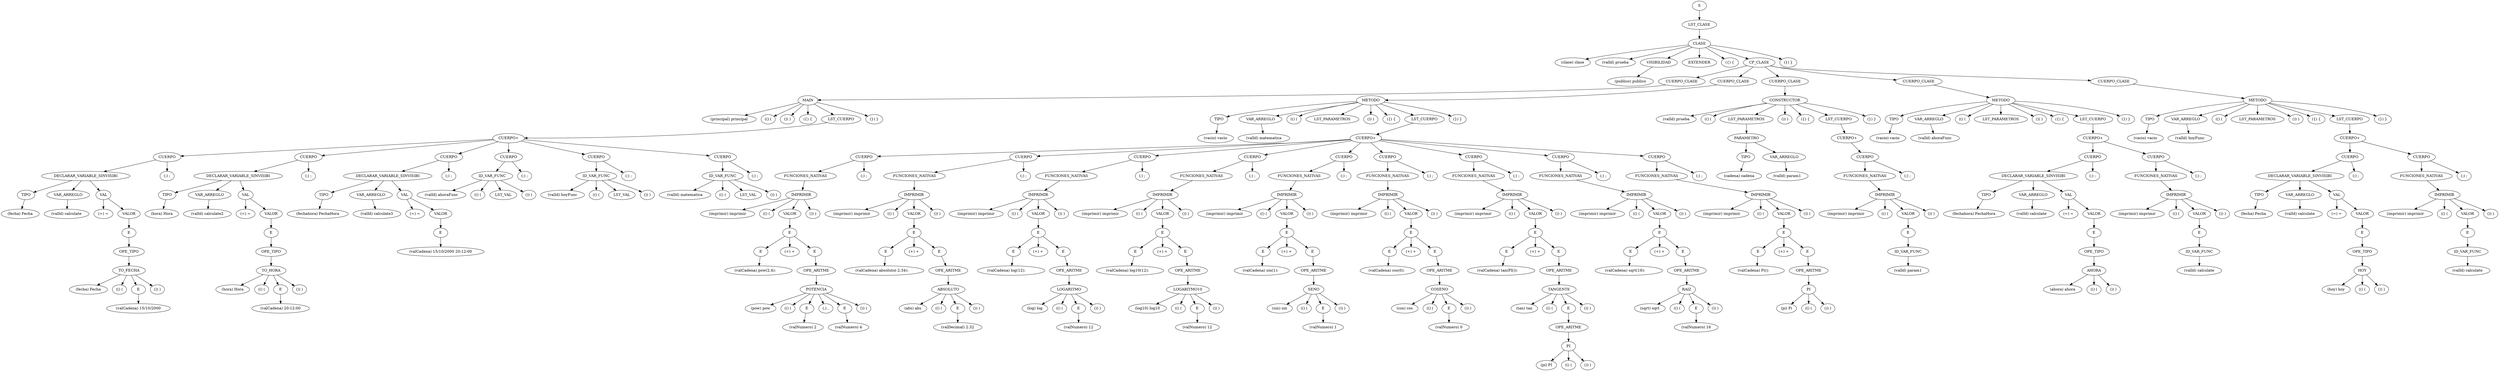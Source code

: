 digraph G{
32789387[label="S"];
32789387->26669028;
26669028[label="LST_CLASE"];
26669028->38694667;
38694667[label="CLASE"];
38694667->12707688;
12707688[label="(clase) clase"];
38694667->47260332;
47260332[label="(valId) prueba"];
38694667->22689808;
22689808[label="VISIBILIDAD"];
22689808->2881685;
2881685[label="(publico) publico"];
38694667->25935173;
25935173[label="EXTENDER"];
38694667->32089967;
32089967[label="({) {"];
38694667->20374254;
20374254[label="CP_CLASE"];
20374254->49150562;
49150562[label="CUERPO_CLASE"];
49150562->39701876;
39701876[label="MAIN"];
39701876->21772565;
21772565[label="(principal) principal"];
39701876->61735358;
61735358[label="(() ("];
39701876->18747312;
18747312[label="()) )"];
39701876->34508084;
34508084[label="({) {"];
39701876->42137308;
42137308[label="LST_CUERPO"];
42137308->43691456;
43691456[label="CUERPO+"];
43691456->57678784;
57678784[label="CUERPO"];
57678784->49347015;
49347015[label="DECLARAR_VARIABLE_SINVISIBI"];
49347015->41469957;
41469957[label="TIPO"];
41469957->37685299;
37685299[label="(fecha) Fecha"];
49347015->3623379;
3623379[label="VAR_ARREGLO"];
3623379->32610412;
32610412[label="(valId) calculate"];
49347015->25058257;
25058257[label="VAL"];
25058257->24197721;
24197721[label="(=) ="];
25058257->16452903;
16452903[label="VALOR"];
16452903->13858403;
13858403[label="E"];
13858403->57616766;
57616766[label="OPE_TIPO"];
57616766->48788849;
48788849[label="TO_FECHA"];
48788849->36446461;
36446461[label="(fecha) Fecha"];
48788849->59582700;
59582700[label="(() ("];
48788849->66482253;
66482253[label="E"];
66482253->61469371;
61469371[label="(valCadena) 15/10/2000"];
48788849->16353430;
16353430[label="()) )"];
57678784->12963143;
12963143[label="(;) ;"];
43691456->49559423;
49559423[label="CUERPO"];
49559423->43381623;
43381623[label="DECLARAR_VARIABLE_SINVISIBI"];
43381623->54890288;
54890288[label="TIPO"];
54890288->24250547;
24250547[label="(hora) Hora"];
43381623->16928338;
16928338[label="VAR_ARREGLO"];
16928338->18137316;
18137316[label="(valId) calculate2"];
43381623->29018124;
29018124[label="VAL"];
29018124->59836530;
59836530[label="(=) ="];
29018124->1657863;
1657863[label="VALOR"];
1657863->14920772;
14920772[label="E"];
14920772->69227;
69227[label="OPE_TIPO"];
69227->623043;
623043[label="TO_HORA"];
623043->5607390;
5607390[label="(hora) Hora"];
623043->50466518;
50466518[label="(() ("];
623043->51545483;
51545483[label="E"];
51545483->61256166;
61256166[label="(valCadena) 20:12:00"];
623043->14434584;
14434584[label="()) )"];
49559423->62802394;
62802394[label="(;) ;"];
43691456->28350637;
28350637[label="CUERPO"];
28350637->53829147;
53829147[label="DECLARAR_VARIABLE_SINVISIBI"];
53829147->14700275;
14700275[label="TIPO"];
14700275->65193616;
65193616[label="(fechahora) FechaHora"];
53829147->49871633;
49871633[label="VAR_ARREGLO"];
49871633->46191521;
46191521[label="(valId) calculate3"];
53829147->13070512;
13070512[label="VAL"];
13070512->50525752;
50525752[label="(=) ="];
13070512->52078584;
52078584[label="VALOR"];
52078584->66054074;
66054074[label="E"];
66054074->57615760;
57615760[label="(valCadena) 15/10/2000 20:12:00"];
28350637->48779793;
48779793[label="(;) ;"];
43691456->36364960;
36364960[label="CUERPO"];
36364960->58849189;
58849189[label="ID_VAR_FUNC"];
58849189->59880657;
59880657[label="(valId) ahoraFunc"];
58849189->2055005;
2055005[label="(() ("];
58849189->18495050;
18495050[label="LST_VAL"];
58849189->32237730;
32237730[label="()) )"];
36364960->21704116;
21704116[label="(;) ;"];
43691456->61119323;
61119323[label="CUERPO"];
61119323->13202999;
13202999[label="ID_VAR_FUNC"];
13202999->51718129;
51718129[label="(valId) hoyFunc"];
13202999->62809978;
62809978[label="(() ("];
13202999->28418891;
28418891[label="LST_VAL"];
13202999->54443429;
54443429[label="()) )"];
61119323->20228817;
20228817[label="(;) ;"];
43691456->47841633;
47841633[label="CUERPO"];
47841633->27921517;
27921517[label="ID_VAR_FUNC"];
27921517->49967061;
49967061[label="(valId) matematica"];
27921517->47050372;
47050372[label="(() ("];
27921517->20800170;
20800170[label="LST_VAL"];
27921517->52983808;
52983808[label="()) )"];
47841633->7092232;
7092232[label="(;) ;"];
39701876->63830089;
63830089[label="(}) }"];
20374254->37599894;
37599894[label="CUERPO_CLASE"];
37599894->2854726;
2854726[label="METODO"];
2854726->25692540;
25692540[label="TIPO"];
25692540->29906272;
29906272[label="(vacio) vacio"];
2854726->720995;
720995[label="VAR_ARREGLO"];
720995->6488958;
6488958[label="(valId) matematica"];
2854726->58400626;
58400626[label="(() ("];
2854726->55843593;
55843593[label="LST_PARAMETROS"];
2854726->32830290;
32830290[label="()) )"];
2854726->27037160;
27037160[label="({) {"];
2854726->42007851;
42007851[label="LST_CUERPO"];
42007851->42526340;
42526340[label="CUERPO+"];
42526340->47192740;
47192740[label="CUERPO"];
47192740->22081476;
22081476[label="FUNCIONES_NATIVAS"];
22081476->64515557;
64515557[label="IMPRIMIR"];
64515557->43769104;
43769104[label="(imprimir) imprimir"];
64515557->58377623;
58377623[label="(() ("];
64515557->55636561;
55636561[label="VALOR"];
55636561->30967009;
30967009[label="E"];
30967009->10267631;
10267631[label="E"];
10267631->25299820;
25299820[label="(valCadena) pow(2,4):	"];
30967009->26371793;
26371793[label="(+) +"];
30967009->36019552;
36019552[label="E"];
36019552->55740512;
55740512[label="OPE_ARITME"];
55740512->31902563;
31902563[label="POTENCIA"];
31902563->18687619;
18687619[label="(pow) pow"];
31902563->33970848;
33970848[label="(() ("];
31902563->37302179;
37302179[label="E"];
37302179->175293;
175293[label="(valNumero) 2"];
31902563->1577639;
1577639[label="(,) ,"];
31902563->14198754;
14198754[label="E"];
14198754->60679928;
60679928[label="(valNumero) 4"];
31902563->9248440;
9248440[label="()) )"];
64515557->16127101;
16127101[label="()) )"];
47192740->10926182;
10926182[label="(;) ;"];
42526340->31226782;
31226782[label="CUERPO"];
31226782->12605589;
12605589[label="FUNCIONES_NATIVAS"];
12605589->46341445;
46341445[label="IMPRIMIR"];
46341445->14419821;
14419821[label="(imprimir) imprimir"];
46341445->62669527;
62669527[label="(() ("];
46341445->27154837;
27154837[label="VALOR"];
27154837->43066942;
43066942[label="E"];
43066942->52058165;
52058165[label="E"];
52058165->65870306;
65870306[label="(valCadena) absoluto(-2.34):	"];
43066942->55961846;
55961846[label="(+) +"];
43066942->33894570;
33894570[label="E"];
33894570->36615679;
36615679[label="OPE_ARITME"];
36615679->61105663;
61105663[label="ABSOLUTO"];
61105663->13080057;
13080057[label="(abs) abs"];
61105663->50611656;
50611656[label="(() ("];
61105663->52851724;
52851724[label="E"];
52851724->5903470;
5903470[label="(valDecimal) 2.32"];
61105663->53131231;
53131231[label="()) )"];
46341445->8419032;
8419032[label="()) )"];
31226782->8662426;
8662426[label="(;) ;"];
42526340->10852974;
10852974[label="CUERPO"];
10852974->30567910;
30567910[label="FUNCIONES_NATIVAS"];
30567910->6675738;
6675738[label="IMPRIMIR"];
6675738->60081642;
60081642[label="(imprimir) imprimir"];
6675738->3863873;
3863873[label="(() ("];
6675738->34774863;
34774863[label="VALOR"];
34774863->44538317;
44538317[label="E"];
44538317->65300541;
65300541[label="E"];
65300541->50833958;
50833958[label="(valCadena) log(12):	"];
44538317->54852443;
54852443[label="(+) +"];
44538317->23909939;
23909939[label="E"];
23909939->13862865;
13862865[label="OPE_ARITME"];
13862865->57656925;
57656925[label="LOGARITMO"];
57656925->49150280;
49150280[label="(log) log"];
57656925->39699339;
39699339[label="(() ("];
57656925->21749735;
21749735[label="E"];
21749735->61529894;
61529894[label="(valNumero) 12"];
57656925->16898135;
16898135[label="()) )"];
6675738->17865493;
17865493[label="()) )"];
10852974->26571712;
26571712[label="(;) ;"];
42526340->37818817;
37818817[label="CUERPO"];
37818817->4825033;
4825033[label="FUNCIONES_NATIVAS"];
4825033->43425297;
43425297[label="IMPRIMIR"];
43425297->55283354;
55283354[label="(imprimir) imprimir"];
43425297->27788141;
27788141[label="(() ("];
43425297->48766684;
48766684[label="VALOR"];
48766684->36246974;
36246974[label="E"];
36246974->57787318;
57787318[label="E"];
57787318->50323820;
50323820[label="(valCadena) log10(12):	"];
36246974->50261201;
50261201[label="(+) +"];
36246974->49697630;
49697630[label="E"];
49697630->44625493;
44625493[label="OPE_ARITME"];
44625493->66085117;
66085117[label="LOGARITMO10"];
66085117->57895144;
57895144[label="(log10) log10"];
66085117->51294256;
51294256[label="(() ("];
66085117->58995125;
58995125[label="E"];
58995125->61194080;
61194080[label="(valNumero) 12"];
66085117->13875810;
13875810[label="()) )"];
43425297->57773428;
57773428[label="()) )"];
37818817->50198807;
50198807[label="(;) ;"];
42526340->49136085;
49136085[label="CUERPO"];
49136085->39571581;
39571581[label="FUNCIONES_NATIVAS"];
39571581->20599914;
20599914[label="IMPRIMIR"];
20599914->51181499;
51181499[label="(imprimir) imprimir"];
20599914->57980315;
57980315[label="(() ("];
20599914->52060794;
52060794[label="VALOR"];
52060794->65893970;
65893970[label="E"];
65893970->56174818;
56174818[label="E"];
56174818->35811316;
35811316[label="(valCadena) sin(1):	"];
65893970->53866394;
53866394[label="(+) +"];
65893970->15035499;
15035499[label="E"];
15035499->1101770;
1101770[label="OPE_ARITME"];
1101770->9915935;
9915935[label="SENO"];
9915935->22134555;
22134555[label="(sin) sin"];
9915935->64993271;
64993271[label="(() ("];
9915935->48068532;
48068532[label="E"];
48068532->29963612;
29963612[label="(valNumero) 1"];
9915935->1237054;
1237054[label="()) )"];
20599914->11133493;
11133493[label="()) )"];
49136085->33092577;
33092577[label="(;) ;"];
42526340->29397739;
29397739[label="CUERPO"];
29397739->63253060;
63253060[label="FUNCIONES_NATIVAS"];
63253060->32406629;
32406629[label="IMPRIMIR"];
32406629->23224207;
23224207[label="(imprimir) imprimir"];
32406629->7691275;
7691275[label="(() ("];
32406629->2112619;
2112619[label="VALOR"];
2112619->19013575;
19013575[label="E"];
19013575->36904447;
36904447[label="E"];
36904447->63704574;
63704574[label="(valCadena) cos(0):	"];
19013575->36470260;
36470260[label="(+) +"];
19013575->59796890;
59796890[label="E"];
59796890->1301106;
1301106[label="OPE_ARITME"];
1301106->11709955;
11709955[label="COSENO"];
11709955->38280736;
38280736[label="(cos) cos"];
11709955->8982304;
8982304[label="(() ("];
11709955->13731878;
13731878[label="E"];
13731878->56478042;
56478042[label="(valNumero) 0"];
11709955->38540333;
38540333[label="()) )"];
32406629->11318680;
11318680[label="()) )"];
29397739->34759260;
34759260[label="(;) ;"];
42526340->44397891;
44397891[label="CUERPO"];
44397891->64036700;
64036700[label="FUNCIONES_NATIVAS"];
64036700->39459394;
39459394[label="IMPRIMIR"];
39459394->19590229;
19590229[label="(imprimir) imprimir"];
39459394->42094334;
42094334[label="(() ("];
39459394->43304686;
43304686[label="VALOR"];
43304686->54197854;
54197854[label="E"];
54197854->18018639;
18018639[label="E"];
18018639->27950026;
27950026[label="(valCadena) tan(PI()):	"];
54197854->50223649;
50223649[label="(+) +"];
54197854->49359659;
49359659[label="E"];
49359659->41583755;
41583755[label="OPE_ARITME"];
41583755->38709481;
38709481[label="TANGENTE"];
38709481->12841014;
12841014[label="(tan) tan"];
38709481->48460267;
48460267[label="(() ("];
38709481->33489226;
33489226[label="E"];
33489226->32967578;
32967578[label="OPE_ARITME"];
32967578->28272749;
28272749[label="PI"];
28272749->53128157;
53128157[label="(pi) PI"];
28272749->8391370;
8391370[label="(() ("];
28272749->8413469;
8413469[label="()) )"];
38709481->8612359;
8612359[label="()) )"];
39459394->10402369;
10402369[label="()) )"];
44397891->26512460;
26512460[label="(;) ;"];
42526340->37285554;
37285554[label="CUERPO"];
37285554->25666;
25666[label="FUNCIONES_NATIVAS"];
25666->230999;
230999[label="IMPRIMIR"];
230999->2078992;
2078992[label="(imprimir) imprimir"];
230999->18710936;
18710936[label="(() ("];
230999->34180703;
34180703[label="VALOR"];
34180703->39190879;
39190879[label="E"];
39190879->17173591;
17173591[label="E"];
17173591->20344593;
20344593[label="(valCadena) sqrt(16):	"];
39190879->48883615;
48883615[label="(+) +"];
39190879->37299352;
37299352[label="E"];
37299352->149855;
149855[label="OPE_ARITME"];
149855->1348700;
1348700[label="RAIZ"];
1348700->12138304;
12138304[label="(sqrt) sqrt"];
1348700->42135876;
42135876[label="(() ("];
1348700->43678569;
43678569[label="E"];
43678569->57562809;
57562809[label="(valNumero) 16"];
1348700->48303235;
48303235[label="()) )"];
230999->32075938;
32075938[label="()) )"];
37285554->20247990;
20247990[label="(;) ;"];
42526340->48014184;
48014184[label="CUERPO"];
48014184->29474473;
29474473[label="FUNCIONES_NATIVAS"];
29474473->63943666;
63943666[label="IMPRIMIR"];
63943666->38622084;
38622084[label="(imprimir) imprimir"];
63943666->12054440;
12054440[label="(() ("];
63943666->41381104;
41381104[label="VALOR"];
41381104->36885620;
36885620[label="E"];
36885620->63535124;
63535124[label="E"];
63535124->34945211;
34945211[label="(valCadena) Pi():	"];
36885620->46071449;
46071449[label="(+) +"];
36885620->11989863;
11989863[label="E"];
11989863->40799911;
40799911[label="OPE_ARITME"];
40799911->31654880;
31654880[label="PI"];
31654880->16458469;
16458469[label="(pi) Pi"];
31654880->13908493;
13908493[label="(() ("];
31654880->58067579;
58067579[label="()) )"];
63943666->52846167;
52846167[label="()) )"];
48014184->5853458;
5853458[label="(;) ;"];
2854726->52681125;
52681125[label="(}) }"];
20374254->4368081;
4368081[label="CUERPO_CLASE"];
4368081->39312736;
39312736[label="CONSTRUCTOR"];
39312736->18270305;
18270305[label="(valId) prueba"];
39312736->30215023;
30215023[label="(() ("];
39312736->3499754;
3499754[label="LST_PARAMETROS"];
3499754->31497787;
31497787[label="PARAMETRO"];
31497787->15044627;
15044627[label="TIPO"];
15044627->1183915;
1183915[label="(cadena) cadena"];
31497787->10655236;
10655236[label="VAR_ARREGLO"];
10655236->28788263;
28788263[label="(valId) param1"];
39312736->57767782;
57767782[label="()) )"];
39312736->50147992;
50147992[label="({) {"];
39312736->48678752;
48678752[label="LST_CUERPO"];
48678752->35455590;
35455590[label="CUERPO+"];
35455590->50664859;
50664859[label="CUERPO"];
50664859->53330552;
53330552[label="FUNCIONES_NATIVAS"];
53330552->10212927;
10212927[label="IMPRIMIR"];
10212927->24807479;
24807479[label="(imprimir) imprimir"];
10212927->21940722;
21940722[label="(() ("];
10212927->63248778;
63248778[label="VALOR"];
63248778->32368095;
32368095[label="E"];
32368095->22877402;
22877402[label="ID_VAR_FUNC"];
22877402->4570028;
4570028[label="(valId) param1"];
10212927->41130254;
41130254[label="()) )"];
50664859->34627969;
34627969[label="(;) ;"];
39312736->43216271;
43216271[label="(}) }"];
20374254->53402119;
53402119[label="CUERPO_CLASE"];
53402119->10857028;
10857028[label="METODO"];
10857028->30604389;
30604389[label="TIPO"];
30604389->7004053;
7004053[label="(vacio) vacio"];
10857028->63036484;
63036484[label="VAR_ARREGLO"];
63036484->30457452;
30457452[label="(valId) ahoraFunc"];
10857028->5681612;
5681612[label="(() ("];
10857028->51134510;
51134510[label="LST_PARAMETROS"];
10857028->57557412;
57557412[label="()) )"];
10857028->48254661;
48254661[label="({) {"];
10857028->31638772;
31638772[label="LST_CUERPO"];
31638772->16313497;
16313497[label="CUERPO+"];
16313497->12603749;
12603749[label="CUERPO"];
12603749->46324881;
46324881[label="DECLARAR_VARIABLE_SINVISIBI"];
46324881->14270750;
14270750[label="TIPO"];
14270750->61327894;
61327894[label="(fechahora) FechaHora"];
46324881->15080136;
15080136[label="VAR_ARREGLO"];
15080136->1503503;
1503503[label="(valId) calculate"];
46324881->13531531;
13531531[label="VAL"];
13531531->54674917;
54674917[label="(=) ="];
13531531->22312206;
22312206[label="VALOR"];
22312206->66592127;
66592127[label="E"];
66592127->62458233;
62458233[label="OPE_TIPO"];
62458233->25253189;
25253189[label="AHORA"];
25253189->25952117;
25952117[label="(ahora) ahora"];
25253189->32242465;
32242465[label="(() ("];
25253189->21746729;
21746729[label="()) )"];
12603749->61502840;
61502840[label="(;) ;"];
16313497->16654654;
16654654[label="CUERPO"];
16654654->15674164;
15674164[label="FUNCIONES_NATIVAS"];
15674164->6849756;
6849756[label="IMPRIMIR"];
6849756->61647805;
61647805[label="(imprimir) imprimir"];
6849756->17959338;
17959338[label="(() ("];
6849756->27416314;
27416314[label="VALOR"];
27416314->45420240;
45420240[label="E"];
45420240->6128980;
6128980[label="ID_VAR_FUNC"];
6128980->55160823;
55160823[label="(valId) calculate"];
6849756->26685362;
26685362[label="()) )"];
16654654->38841670;
38841670[label="(;) ;"];
10857028->14030717;
14030717[label="(}) }"];
20374254->59167590;
59167590[label="CUERPO_CLASE"];
59167590->62746268;
62746268[label="METODO"];
62746268->27845503;
27845503[label="TIPO"];
27845503->49282936;
49282936[label="(vacio) vacio"];
62746268->40893240;
40893240[label="VAR_ARREGLO"];
40893240->32494840;
32494840[label="(valId) hoyFunc"];
62746268->24018105;
24018105[label="(() ("];
62746268->14836356;
14836356[label="LST_PARAMETROS"];
62746268->66418347;
66418347[label="()) )"];
62746268->60894213;
60894213[label="({) {"];
62746268->11177013;
11177013[label="LST_CUERPO"];
11177013->33484259;
33484259[label="CUERPO+"];
33484259->32922880;
32922880[label="CUERPO"];
32922880->27870469;
27870469[label="DECLARAR_VARIABLE_SINVISIBI"];
27870469->49507636;
49507636[label="TIPO"];
49507636->42915540;
42915540[label="(fecha) Fecha"];
27870469->50695543;
50695543[label="VAR_ARREGLO"];
50695543->53606711;
53606711[label="(valId) calculate"];
27870469->12698356;
12698356[label="VAL"];
12698356->47176343;
47176343[label="(=) ="];
12698356->21933905;
21933905[label="VALOR"];
21933905->63187419;
63187419[label="E"];
63187419->31815862;
31815862[label="OPE_TIPO"];
31815862->17907308;
17907308[label="HOY"];
17907308->26948044;
26948044[label="(hoy) hoy"];
17907308->41205809;
41205809[label="(() ("];
17907308->35307962;
35307962[label="()) )"];
32922880->49336210;
49336210[label="(;) ;"];
33484259->41372713;
41372713[label="CUERPO"];
41372713->36810105;
36810105[label="FUNCIONES_NATIVAS"];
36810105->62855489;
62855489[label="IMPRIMIR"];
62855489->28828491;
28828491[label="(imprimir) imprimir"];
62855489->58129833;
58129833[label="(() ("];
62855489->53406450;
53406450[label="VALOR"];
53406450->10896009;
10896009[label="E"];
10896009->30955222;
30955222[label="ID_VAR_FUNC"];
30955222->10161546;
10161546[label="(valId) calculate"];
62855489->24345054;
24345054[label="()) )"];
41372713->17778899;
17778899[label="(;) ;"];
62746268->25792371;
25792371[label="(}) }"];
38694667->30804749;
30804749[label="(}) }"];
}

